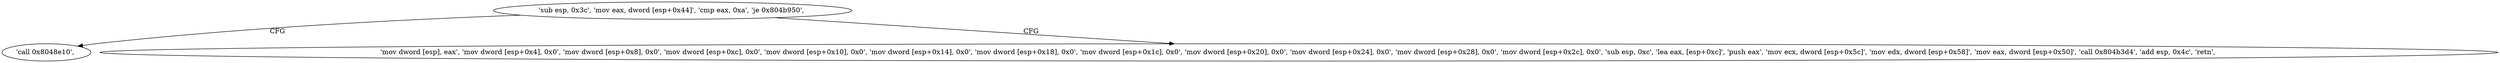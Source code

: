 digraph "func" {
"134527180" [label = "'sub esp, 0x3c', 'mov eax, dword [esp+0x44]', 'cmp eax, 0xa', 'je 0x804b950', " ]
"134527312" [label = "'call 0x8048e10', " ]
"134527192" [label = "'mov dword [esp], eax', 'mov dword [esp+0x4], 0x0', 'mov dword [esp+0x8], 0x0', 'mov dword [esp+0xc], 0x0', 'mov dword [esp+0x10], 0x0', 'mov dword [esp+0x14], 0x0', 'mov dword [esp+0x18], 0x0', 'mov dword [esp+0x1c], 0x0', 'mov dword [esp+0x20], 0x0', 'mov dword [esp+0x24], 0x0', 'mov dword [esp+0x28], 0x0', 'mov dword [esp+0x2c], 0x0', 'sub esp, 0xc', 'lea eax, [esp+0xc]', 'push eax', 'mov ecx, dword [esp+0x5c]', 'mov edx, dword [esp+0x58]', 'mov eax, dword [esp+0x50]', 'call 0x804b3d4', 'add esp, 0x4c', 'retn', " ]
"134527180" -> "134527312" [ label = "CFG" ]
"134527180" -> "134527192" [ label = "CFG" ]
}
